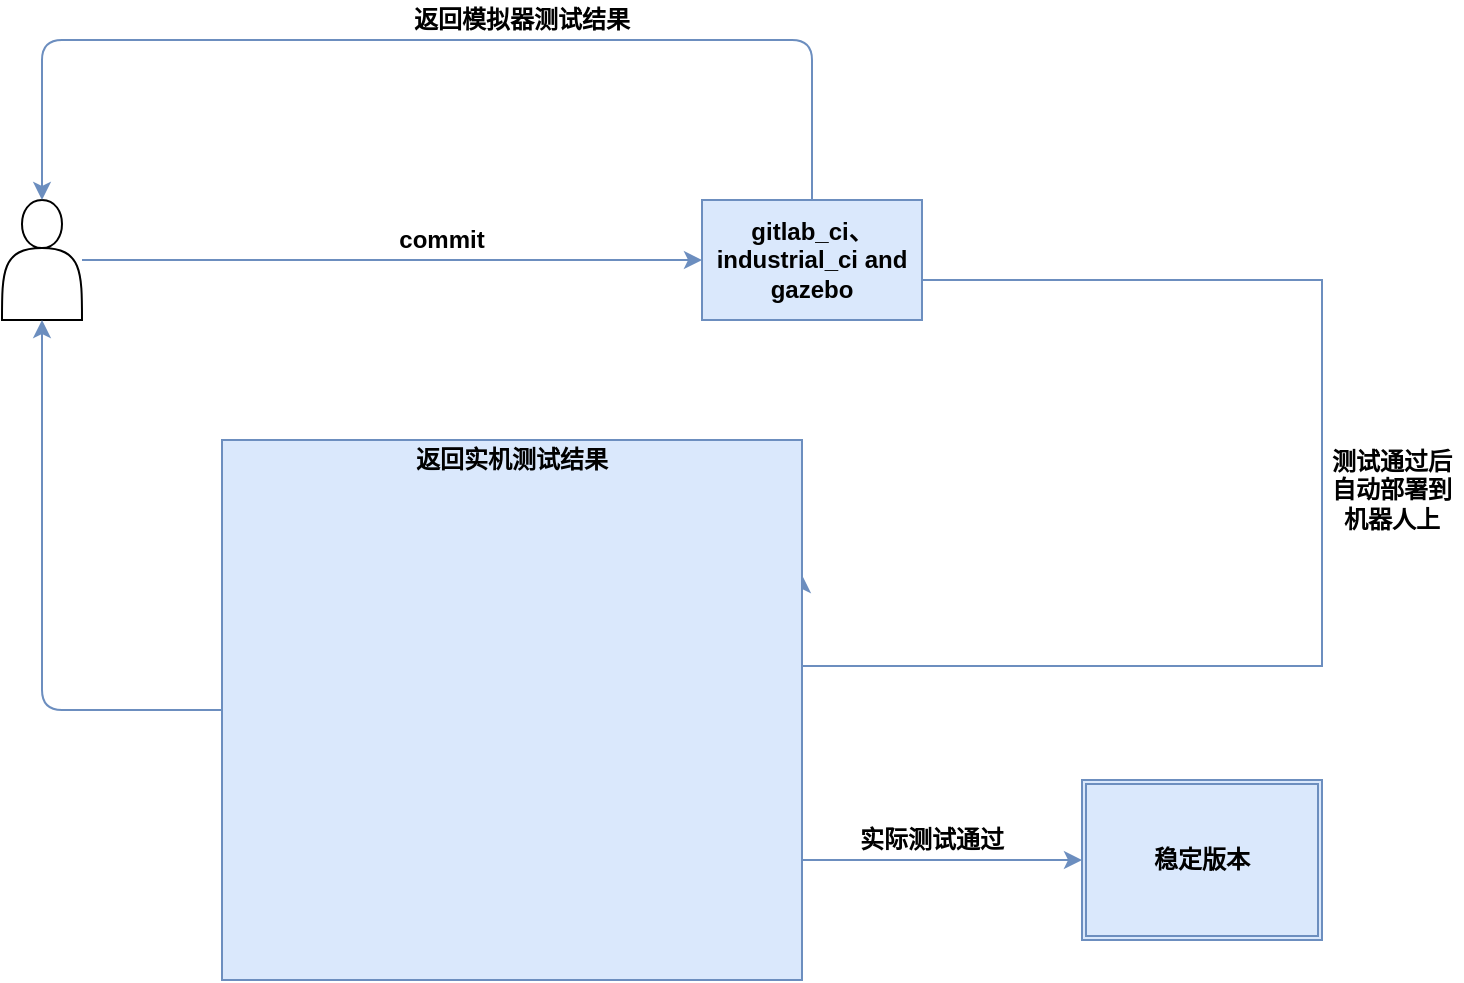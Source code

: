 <mxfile version="14.5.3" type="github">
  <diagram id="C5RBs43oDa-KdzZeNtuy" name="Page-1">
    <mxGraphModel dx="1179" dy="780" grid="1" gridSize="10" guides="1" tooltips="1" connect="1" arrows="1" fold="1" page="1" pageScale="1" pageWidth="827" pageHeight="1169" math="0" shadow="0">
      <root>
        <mxCell id="WIyWlLk6GJQsqaUBKTNV-0" />
        <mxCell id="WIyWlLk6GJQsqaUBKTNV-1" parent="WIyWlLk6GJQsqaUBKTNV-0" />
        <mxCell id="yCoFn1HLlYzGFG8CJQgo-2" value="" style="edgeStyle=orthogonalEdgeStyle;rounded=0;orthogonalLoop=1;jettySize=auto;html=1;fillColor=#dae8fc;strokeColor=#6c8ebf;" parent="WIyWlLk6GJQsqaUBKTNV-1" source="yCoFn1HLlYzGFG8CJQgo-0" target="yCoFn1HLlYzGFG8CJQgo-1" edge="1">
          <mxGeometry relative="1" as="geometry" />
        </mxCell>
        <mxCell id="yCoFn1HLlYzGFG8CJQgo-0" value="" style="shape=actor;whiteSpace=wrap;html=1;" parent="WIyWlLk6GJQsqaUBKTNV-1" vertex="1">
          <mxGeometry x="60" y="160" width="40" height="60" as="geometry" />
        </mxCell>
        <mxCell id="yCoFn1HLlYzGFG8CJQgo-17" style="edgeStyle=orthogonalEdgeStyle;rounded=0;orthogonalLoop=1;jettySize=auto;html=1;entryX=1;entryY=0.25;entryDx=0;entryDy=0;fillColor=#dae8fc;strokeColor=#6c8ebf;" parent="WIyWlLk6GJQsqaUBKTNV-1" source="yCoFn1HLlYzGFG8CJQgo-1" target="yCoFn1HLlYzGFG8CJQgo-10" edge="1">
          <mxGeometry relative="1" as="geometry">
            <mxPoint x="580" y="340" as="targetPoint" />
            <Array as="points">
              <mxPoint x="720" y="200" />
              <mxPoint x="720" y="393" />
            </Array>
          </mxGeometry>
        </mxCell>
        <mxCell id="yCoFn1HLlYzGFG8CJQgo-1" value="&lt;b&gt;gitlab_ci、industrial_ci and gazebo&lt;/b&gt;" style="whiteSpace=wrap;html=1;fillColor=#dae8fc;strokeColor=#6c8ebf;" parent="WIyWlLk6GJQsqaUBKTNV-1" vertex="1">
          <mxGeometry x="410" y="160" width="110" height="60" as="geometry" />
        </mxCell>
        <mxCell id="yCoFn1HLlYzGFG8CJQgo-7" value="" style="edgeStyle=segmentEdgeStyle;endArrow=classic;html=1;exitX=0.5;exitY=0;exitDx=0;exitDy=0;fillColor=#dae8fc;strokeColor=#6c8ebf;" parent="WIyWlLk6GJQsqaUBKTNV-1" source="yCoFn1HLlYzGFG8CJQgo-1" target="yCoFn1HLlYzGFG8CJQgo-0" edge="1">
          <mxGeometry width="50" height="50" relative="1" as="geometry">
            <mxPoint x="414" y="130" as="sourcePoint" />
            <mxPoint x="464" y="80" as="targetPoint" />
            <Array as="points">
              <mxPoint x="440" y="80" />
              <mxPoint x="180" y="80" />
            </Array>
          </mxGeometry>
        </mxCell>
        <mxCell id="yCoFn1HLlYzGFG8CJQgo-12" style="edgeStyle=orthogonalEdgeStyle;rounded=1;orthogonalLoop=1;jettySize=auto;html=1;entryX=0.5;entryY=1;entryDx=0;entryDy=0;fillColor=#dae8fc;strokeColor=#6c8ebf;" parent="WIyWlLk6GJQsqaUBKTNV-1" source="yCoFn1HLlYzGFG8CJQgo-10" target="yCoFn1HLlYzGFG8CJQgo-0" edge="1">
          <mxGeometry relative="1" as="geometry" />
        </mxCell>
        <mxCell id="yCoFn1HLlYzGFG8CJQgo-13" style="edgeStyle=orthogonalEdgeStyle;rounded=0;orthogonalLoop=1;jettySize=auto;html=1;fillColor=#dae8fc;strokeColor=#6c8ebf;" parent="WIyWlLk6GJQsqaUBKTNV-1" source="yCoFn1HLlYzGFG8CJQgo-10" target="yCoFn1HLlYzGFG8CJQgo-14" edge="1">
          <mxGeometry relative="1" as="geometry">
            <mxPoint x="520" y="500" as="targetPoint" />
            <Array as="points">
              <mxPoint x="530" y="490" />
              <mxPoint x="530" y="490" />
            </Array>
          </mxGeometry>
        </mxCell>
        <mxCell id="yCoFn1HLlYzGFG8CJQgo-10" value="&lt;b&gt;&lt;br&gt;&lt;/b&gt;" style="whiteSpace=wrap;html=1;fillColor=#dae8fc;strokeColor=#6c8ebf;" parent="WIyWlLk6GJQsqaUBKTNV-1" vertex="1">
          <mxGeometry x="170" y="280" width="290" height="270" as="geometry" />
        </mxCell>
        <mxCell id="yCoFn1HLlYzGFG8CJQgo-14" value="&lt;b&gt;稳定版本&lt;/b&gt;" style="shape=ext;double=1;rounded=0;whiteSpace=wrap;html=1;fillColor=#dae8fc;strokeColor=#6c8ebf;" parent="WIyWlLk6GJQsqaUBKTNV-1" vertex="1">
          <mxGeometry x="600" y="450" width="120" height="80" as="geometry" />
        </mxCell>
        <mxCell id="yCoFn1HLlYzGFG8CJQgo-15" value="commit" style="text;html=1;strokeColor=none;fillColor=none;align=center;verticalAlign=middle;whiteSpace=wrap;rounded=0;fontStyle=1" parent="WIyWlLk6GJQsqaUBKTNV-1" vertex="1">
          <mxGeometry x="260" y="170" width="40" height="20" as="geometry" />
        </mxCell>
        <mxCell id="yCoFn1HLlYzGFG8CJQgo-22" value="测试通过后自动部署到机器人上" style="text;html=1;strokeColor=none;fillColor=none;align=center;verticalAlign=middle;whiteSpace=wrap;rounded=0;fontStyle=1" parent="WIyWlLk6GJQsqaUBKTNV-1" vertex="1">
          <mxGeometry x="720" y="270" width="70" height="70" as="geometry" />
        </mxCell>
        <mxCell id="mNj7DoYh3Yw0xGTKnXcC-0" value="返回模拟器测试结果" style="text;html=1;strokeColor=none;fillColor=none;align=center;verticalAlign=middle;whiteSpace=wrap;rounded=0;fontStyle=1" parent="WIyWlLk6GJQsqaUBKTNV-1" vertex="1">
          <mxGeometry x="260" y="60" width="120" height="20" as="geometry" />
        </mxCell>
        <mxCell id="mNj7DoYh3Yw0xGTKnXcC-2" value="返回实机测试结果" style="text;html=1;strokeColor=none;fillColor=none;align=center;verticalAlign=middle;whiteSpace=wrap;rounded=0;fontStyle=1" parent="WIyWlLk6GJQsqaUBKTNV-1" vertex="1">
          <mxGeometry x="265" y="280" width="100" height="20" as="geometry" />
        </mxCell>
        <mxCell id="mNj7DoYh3Yw0xGTKnXcC-13" value="实际测试通过" style="text;html=1;strokeColor=none;fillColor=none;align=center;verticalAlign=middle;whiteSpace=wrap;rounded=0;fontStyle=1" parent="WIyWlLk6GJQsqaUBKTNV-1" vertex="1">
          <mxGeometry x="480" y="470" width="90" height="20" as="geometry" />
        </mxCell>
      </root>
    </mxGraphModel>
  </diagram>
</mxfile>
